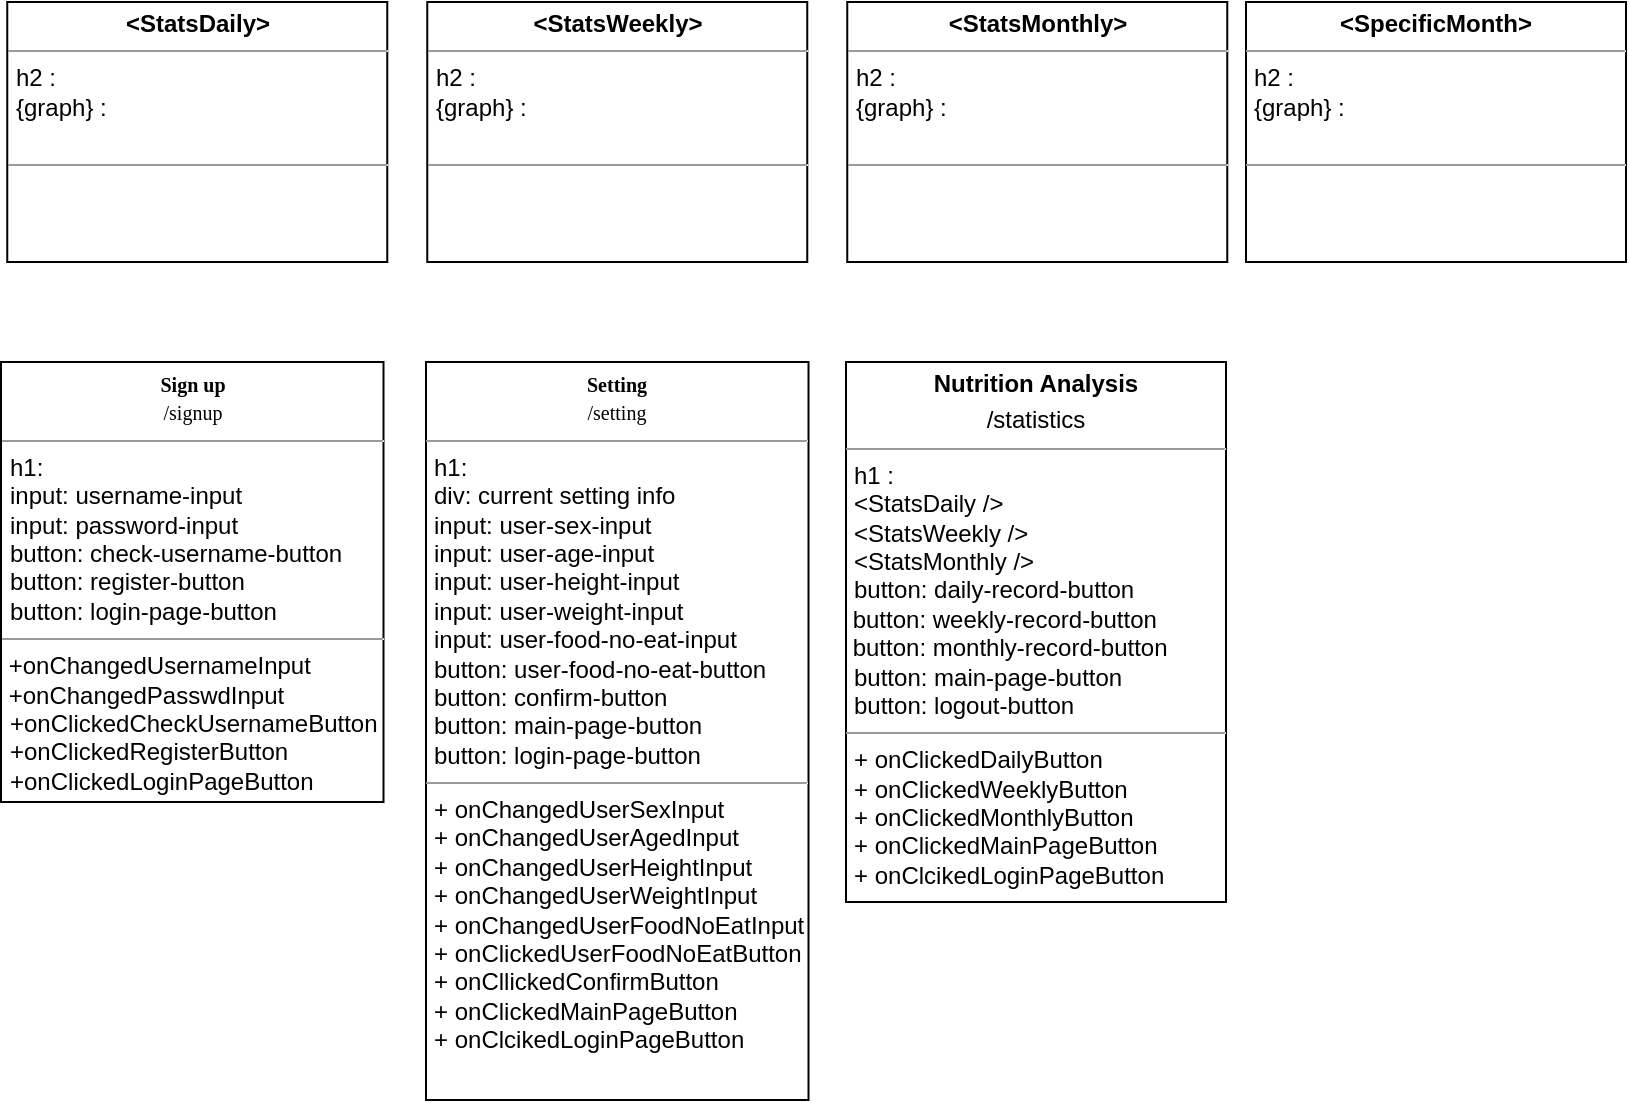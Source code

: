 <mxfile version="15.5.9" type="github">
  <diagram id="C5RBs43oDa-KdzZeNtuy" name="Page-1">
    <mxGraphModel dx="957" dy="1741" grid="1" gridSize="10" guides="1" tooltips="1" connect="1" arrows="1" fold="1" page="1" pageScale="1" pageWidth="827" pageHeight="1169" math="0" shadow="0">
      <root>
        <mxCell id="WIyWlLk6GJQsqaUBKTNV-0" />
        <mxCell id="WIyWlLk6GJQsqaUBKTNV-1" parent="WIyWlLk6GJQsqaUBKTNV-0" />
        <mxCell id="eQQH6_qGnLRwTtrfsNVX-0" value="&lt;p style=&quot;margin: 0px ; margin-top: 4px ; text-align: center&quot;&gt;&lt;b&gt;&amp;lt;StatsDaily&amp;gt;&lt;/b&gt;&lt;/p&gt;&lt;hr size=&quot;1&quot;&gt;&lt;p style=&quot;margin: 0px ; margin-left: 4px&quot;&gt;h2 :&amp;nbsp;&lt;br&gt;&lt;/p&gt;&lt;p style=&quot;margin: 0px ; margin-left: 4px&quot;&gt;{graph} :&amp;nbsp;&lt;/p&gt;&lt;p style=&quot;margin: 0px ; margin-left: 4px&quot;&gt;&lt;br&gt;&lt;/p&gt;&lt;hr size=&quot;1&quot;&gt;&lt;p style=&quot;margin: 0px ; margin-left: 4px&quot;&gt;&lt;br&gt;&lt;/p&gt;" style="verticalAlign=top;align=left;overflow=fill;fontSize=12;fontFamily=Helvetica;html=1;rounded=0;shadow=0;comic=0;labelBackgroundColor=none;strokeWidth=1" parent="WIyWlLk6GJQsqaUBKTNV-1" vertex="1">
          <mxGeometry x="40.63" y="-930" width="190" height="130" as="geometry" />
        </mxCell>
        <mxCell id="eQQH6_qGnLRwTtrfsNVX-1" value="&lt;p style=&quot;margin: 0px ; margin-top: 4px ; text-align: center&quot;&gt;&lt;b&gt;&amp;lt;StatsWeekly&amp;gt;&lt;/b&gt;&lt;/p&gt;&lt;hr size=&quot;1&quot;&gt;&lt;p style=&quot;margin: 0px ; margin-left: 4px&quot;&gt;h2 :&amp;nbsp;&lt;br&gt;&lt;/p&gt;&lt;p style=&quot;margin: 0px ; margin-left: 4px&quot;&gt;{graph} :&lt;br&gt;&lt;/p&gt;&lt;p style=&quot;margin: 0px ; margin-left: 4px&quot;&gt;&lt;br&gt;&lt;/p&gt;&lt;hr size=&quot;1&quot;&gt;&lt;p style=&quot;margin: 0px ; margin-left: 4px&quot;&gt;&lt;br&gt;&lt;/p&gt;" style="verticalAlign=top;align=left;overflow=fill;fontSize=12;fontFamily=Helvetica;html=1;rounded=0;shadow=0;comic=0;labelBackgroundColor=none;strokeWidth=1" parent="WIyWlLk6GJQsqaUBKTNV-1" vertex="1">
          <mxGeometry x="250.63" y="-930" width="190" height="130" as="geometry" />
        </mxCell>
        <mxCell id="eQQH6_qGnLRwTtrfsNVX-2" value="&lt;p style=&quot;margin: 0px ; margin-top: 4px ; text-align: center&quot;&gt;&lt;b&gt;&amp;lt;StatsMonthly&amp;gt;&lt;/b&gt;&lt;/p&gt;&lt;hr size=&quot;1&quot;&gt;&lt;p style=&quot;margin: 0px ; margin-left: 4px&quot;&gt;h2 :&amp;nbsp;&lt;br&gt;&lt;/p&gt;&lt;p style=&quot;margin: 0px ; margin-left: 4px&quot;&gt;{graph} :&lt;br&gt;&lt;/p&gt;&lt;p style=&quot;margin: 0px ; margin-left: 4px&quot;&gt;&lt;br&gt;&lt;/p&gt;&lt;hr size=&quot;1&quot;&gt;&lt;p style=&quot;margin: 0px ; margin-left: 4px&quot;&gt;&lt;br&gt;&lt;/p&gt;" style="verticalAlign=top;align=left;overflow=fill;fontSize=12;fontFamily=Helvetica;html=1;rounded=0;shadow=0;comic=0;labelBackgroundColor=none;strokeWidth=1" parent="WIyWlLk6GJQsqaUBKTNV-1" vertex="1">
          <mxGeometry x="460.63" y="-930" width="190" height="130" as="geometry" />
        </mxCell>
        <mxCell id="eQQH6_qGnLRwTtrfsNVX-3" value="&lt;p style=&quot;margin: 0px ; margin-top: 4px ; text-align: center&quot;&gt;&lt;b&gt;Nutrition Analysis&lt;/b&gt;&lt;/p&gt;&lt;p style=&quot;margin: 0px ; margin-top: 4px ; text-align: center&quot;&gt;/statistics&lt;/p&gt;&lt;hr size=&quot;1&quot;&gt;&lt;p style=&quot;margin: 0px ; margin-left: 4px&quot;&gt;h1 :&amp;nbsp;&lt;/p&gt;&lt;p style=&quot;margin: 0px ; margin-left: 4px&quot;&gt;&amp;lt;StatsDaily /&amp;gt;&lt;/p&gt;&lt;p style=&quot;margin: 0px ; margin-left: 4px&quot;&gt;&amp;lt;StatsWeekly /&amp;gt;&lt;/p&gt;&lt;p style=&quot;margin: 0px ; margin-left: 4px&quot;&gt;&amp;lt;StatsMonthly /&amp;gt;&lt;/p&gt;&lt;p style=&quot;margin: 0px ; margin-left: 4px&quot;&gt;button: daily-record-button&lt;/p&gt;&amp;nbsp;button:&amp;nbsp;&lt;span&gt;weekly-record-button&amp;nbsp;&lt;/span&gt;&lt;br&gt;&amp;nbsp;button:&amp;nbsp;&lt;span&gt;monthly-record-button&lt;/span&gt;&lt;br&gt;&lt;p style=&quot;margin: 0px 0px 0px 4px&quot;&gt;button: main-page-button&lt;/p&gt;&lt;p style=&quot;margin: 0px 0px 0px 4px&quot;&gt;button: logout-button&lt;/p&gt;&lt;hr size=&quot;1&quot;&gt;&lt;p style=&quot;margin: 0px 0px 0px 4px&quot;&gt;+ onClickedDailyButton&lt;/p&gt;&lt;p style=&quot;margin: 0px 0px 0px 4px&quot;&gt;+ onClickedWeeklyButton&lt;/p&gt;&lt;p style=&quot;margin: 0px 0px 0px 4px&quot;&gt;+ onClickedMonthlyButton&amp;nbsp;&lt;/p&gt;&lt;p style=&quot;margin: 0px 0px 0px 4px&quot;&gt;+ onClickedMainPageButton&lt;/p&gt;&lt;p style=&quot;margin: 0px 0px 0px 4px&quot;&gt;+ onClcikedLoginPageButton&lt;/p&gt;" style="verticalAlign=top;align=left;overflow=fill;fontSize=12;fontFamily=Helvetica;html=1;rounded=0;shadow=0;comic=0;labelBackgroundColor=none;strokeWidth=1" parent="WIyWlLk6GJQsqaUBKTNV-1" vertex="1">
          <mxGeometry x="460" y="-750" width="190" height="270" as="geometry" />
        </mxCell>
        <mxCell id="eQQH6_qGnLRwTtrfsNVX-4" value="&lt;p style=&quot;margin: 4px 0px 0px ; text-align: center&quot;&gt;&lt;b style=&quot;font-family: &amp;#34;verdana&amp;#34; ; font-size: 10px&quot;&gt;Sign up&lt;/b&gt;&lt;br style=&quot;font-family: &amp;#34;verdana&amp;#34; ; font-size: 10px&quot;&gt;&lt;span style=&quot;font-family: &amp;#34;verdana&amp;#34; ; font-size: 10px&quot;&gt;/signup&lt;/span&gt;&lt;br&gt;&lt;/p&gt;&lt;hr size=&quot;1&quot;&gt;&lt;p style=&quot;margin: 0px 0px 0px 4px&quot;&gt;h1:&lt;/p&gt;&lt;p style=&quot;margin: 0px 0px 0px 4px&quot;&gt;input: username-input&lt;/p&gt;&lt;p style=&quot;margin: 0px 0px 0px 4px&quot;&gt;input: password-input&lt;/p&gt;&lt;p style=&quot;margin: 0px 0px 0px 4px&quot;&gt;button: check-username-button&lt;/p&gt;&lt;p style=&quot;margin: 0px 0px 0px 4px&quot;&gt;button: register-button&lt;/p&gt;&lt;p style=&quot;margin: 0px 0px 0px 4px&quot;&gt;button: login-page-button&lt;/p&gt;&lt;hr size=&quot;1&quot;&gt;&amp;nbsp;+onChangedUsernameInput&lt;br&gt;&amp;nbsp;+onChangedPasswdInput&lt;br&gt;&lt;p style=&quot;margin: 0px 0px 0px 4px&quot;&gt;+onClickedCheckUsernameButton&lt;/p&gt;&lt;p style=&quot;margin: 0px 0px 0px 4px&quot;&gt;+onClickedRegisterButton&lt;/p&gt;&lt;p style=&quot;margin: 0px 0px 0px 4px&quot;&gt;+onClickedLoginPageButton&lt;/p&gt;" style="verticalAlign=top;align=left;overflow=fill;fontSize=12;fontFamily=Helvetica;html=1;" parent="WIyWlLk6GJQsqaUBKTNV-1" vertex="1">
          <mxGeometry x="37.5" y="-750" width="191.25" height="220" as="geometry" />
        </mxCell>
        <mxCell id="eQQH6_qGnLRwTtrfsNVX-5" value="&lt;p style=&quot;margin: 4px 0px 0px ; text-align: center&quot;&gt;&lt;b style=&quot;font-family: &amp;#34;verdana&amp;#34; ; font-size: 10px&quot;&gt;Setting&lt;/b&gt;&lt;br style=&quot;font-family: &amp;#34;verdana&amp;#34; ; font-size: 10px&quot;&gt;&lt;span style=&quot;font-family: &amp;#34;verdana&amp;#34; ; font-size: 10px&quot;&gt;/setting&lt;/span&gt;&lt;br&gt;&lt;/p&gt;&lt;hr size=&quot;1&quot;&gt;&lt;p style=&quot;margin: 0px 0px 0px 4px&quot;&gt;h1:&amp;nbsp;&lt;/p&gt;&lt;p style=&quot;margin: 0px 0px 0px 4px&quot;&gt;div: current setting info&lt;/p&gt;&lt;p style=&quot;margin: 0px 0px 0px 4px&quot;&gt;input: user-sex-input&lt;/p&gt;&lt;p style=&quot;margin: 0px 0px 0px 4px&quot;&gt;input: user-age-input&lt;/p&gt;&lt;p style=&quot;margin: 0px 0px 0px 4px&quot;&gt;input: user-height-input&lt;/p&gt;&lt;p style=&quot;margin: 0px 0px 0px 4px&quot;&gt;input: user-weight-input&lt;/p&gt;&lt;p style=&quot;margin: 0px 0px 0px 4px&quot;&gt;input: user-food-no-eat-input&lt;br&gt;&lt;/p&gt;&lt;p style=&quot;margin: 0px 0px 0px 4px&quot;&gt;button: user-food-no-eat-button&lt;/p&gt;&lt;p style=&quot;margin: 0px 0px 0px 4px&quot;&gt;&lt;span&gt;button: confirm-button&lt;/span&gt;&lt;br&gt;&lt;/p&gt;&lt;p style=&quot;margin: 0px 0px 0px 4px&quot;&gt;button: main-page-button&lt;/p&gt;&lt;p style=&quot;margin: 0px 0px 0px 4px&quot;&gt;button: login-page-button&lt;/p&gt;&lt;hr size=&quot;1&quot;&gt;&lt;p style=&quot;margin: 0px 0px 0px 4px&quot;&gt;+ onChangedUserSexInput&lt;/p&gt;&lt;p style=&quot;margin: 0px 0px 0px 4px&quot;&gt;+ onChangedUserAgedInput&lt;/p&gt;&lt;p style=&quot;margin: 0px 0px 0px 4px&quot;&gt;+ onChangedUserHeightInput&lt;/p&gt;&lt;p style=&quot;margin: 0px 0px 0px 4px&quot;&gt;+ onChangedUserWeightInput&lt;/p&gt;&lt;p style=&quot;margin: 0px 0px 0px 4px&quot;&gt;+ onChangedUserFoodNoEatInput&lt;/p&gt;&lt;p style=&quot;margin: 0px 0px 0px 4px&quot;&gt;+ onClickedUserFoodNoEatButton&lt;/p&gt;&lt;p style=&quot;margin: 0px 0px 0px 4px&quot;&gt;+ onCllickedConfirmButton&lt;/p&gt;&lt;p style=&quot;margin: 0px 0px 0px 4px&quot;&gt;+ onClickedMainPageButton&lt;/p&gt;&lt;p style=&quot;margin: 0px 0px 0px 4px&quot;&gt;+ onClcikedLoginPageButton&lt;/p&gt;&lt;p style=&quot;margin: 0px 0px 0px 4px&quot;&gt;&lt;br&gt;&lt;/p&gt;" style="verticalAlign=top;align=left;overflow=fill;fontSize=12;fontFamily=Helvetica;html=1;" parent="WIyWlLk6GJQsqaUBKTNV-1" vertex="1">
          <mxGeometry x="250" y="-750" width="191.25" height="369" as="geometry" />
        </mxCell>
        <mxCell id="eQQH6_qGnLRwTtrfsNVX-6" style="edgeStyle=orthogonalEdgeStyle;rounded=0;orthogonalLoop=1;jettySize=auto;html=1;exitX=0.5;exitY=1;exitDx=0;exitDy=0;" parent="WIyWlLk6GJQsqaUBKTNV-1" source="eQQH6_qGnLRwTtrfsNVX-1" target="eQQH6_qGnLRwTtrfsNVX-1" edge="1">
          <mxGeometry relative="1" as="geometry" />
        </mxCell>
        <mxCell id="egD7w1KmTmv4CGo1dxED-0" value="&lt;p style=&quot;margin: 0px ; margin-top: 4px ; text-align: center&quot;&gt;&lt;b&gt;&amp;lt;SpecificMonth&amp;gt;&lt;/b&gt;&lt;/p&gt;&lt;hr size=&quot;1&quot;&gt;&lt;p style=&quot;margin: 0px ; margin-left: 4px&quot;&gt;h2 :&amp;nbsp;&lt;br&gt;&lt;/p&gt;&lt;p style=&quot;margin: 0px ; margin-left: 4px&quot;&gt;{graph} :&lt;br&gt;&lt;/p&gt;&lt;p style=&quot;margin: 0px ; margin-left: 4px&quot;&gt;&lt;br&gt;&lt;/p&gt;&lt;hr size=&quot;1&quot;&gt;&lt;p style=&quot;margin: 0px ; margin-left: 4px&quot;&gt;&lt;br&gt;&lt;/p&gt;" style="verticalAlign=top;align=left;overflow=fill;fontSize=12;fontFamily=Helvetica;html=1;rounded=0;shadow=0;comic=0;labelBackgroundColor=none;strokeWidth=1" vertex="1" parent="WIyWlLk6GJQsqaUBKTNV-1">
          <mxGeometry x="660" y="-930" width="190" height="130" as="geometry" />
        </mxCell>
      </root>
    </mxGraphModel>
  </diagram>
</mxfile>
